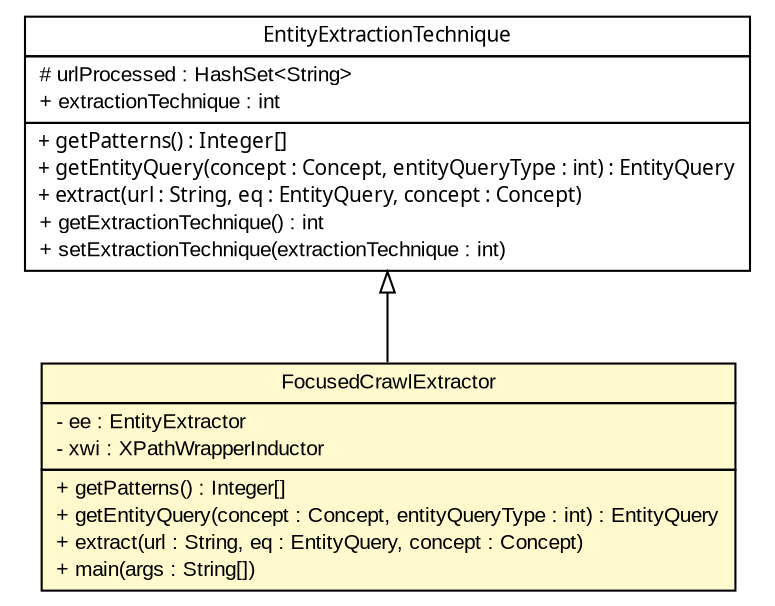 #!/usr/local/bin/dot
#
# Class diagram 
# Generated by UMLGraph version 5.2 (http://www.umlgraph.org/)
#

digraph G {
	edge [fontname="arial",fontsize=10,labelfontname="arial",labelfontsize=10];
	node [fontname="arial",fontsize=10,shape=plaintext];
	nodesep=0.25;
	ranksep=0.5;
	// tud.iir.extraction.entity.FocusedCrawlExtractor
	c24191 [label=<<table title="tud.iir.extraction.entity.FocusedCrawlExtractor" border="0" cellborder="1" cellspacing="0" cellpadding="2" port="p" bgcolor="lemonChiffon" href="./FocusedCrawlExtractor.html">
		<tr><td><table border="0" cellspacing="0" cellpadding="1">
<tr><td align="center" balign="center"> FocusedCrawlExtractor </td></tr>
		</table></td></tr>
		<tr><td><table border="0" cellspacing="0" cellpadding="1">
<tr><td align="left" balign="left"> - ee : EntityExtractor </td></tr>
<tr><td align="left" balign="left"> - xwi : XPathWrapperInductor </td></tr>
		</table></td></tr>
		<tr><td><table border="0" cellspacing="0" cellpadding="1">
<tr><td align="left" balign="left"> + getPatterns() : Integer[] </td></tr>
<tr><td align="left" balign="left"> + getEntityQuery(concept : Concept, entityQueryType : int) : EntityQuery </td></tr>
<tr><td align="left" balign="left"> + extract(url : String, eq : EntityQuery, concept : Concept) </td></tr>
<tr><td align="left" balign="left"> + main(args : String[]) </td></tr>
		</table></td></tr>
		</table>>, fontname="arial", fontcolor="black", fontsize=10.0];
	// tud.iir.extraction.entity.EntityExtractionTechnique
	c24197 [label=<<table title="tud.iir.extraction.entity.EntityExtractionTechnique" border="0" cellborder="1" cellspacing="0" cellpadding="2" port="p" href="./EntityExtractionTechnique.html">
		<tr><td><table border="0" cellspacing="0" cellpadding="1">
<tr><td align="center" balign="center"><font face="ariali"> EntityExtractionTechnique </font></td></tr>
		</table></td></tr>
		<tr><td><table border="0" cellspacing="0" cellpadding="1">
<tr><td align="left" balign="left"> # urlProcessed : HashSet&lt;String&gt; </td></tr>
<tr><td align="left" balign="left"> + extractionTechnique : int </td></tr>
		</table></td></tr>
		<tr><td><table border="0" cellspacing="0" cellpadding="1">
<tr><td align="left" balign="left"><font face="ariali" point-size="10.0"> + getPatterns() : Integer[] </font></td></tr>
<tr><td align="left" balign="left"><font face="ariali" point-size="10.0"> + getEntityQuery(concept : Concept, entityQueryType : int) : EntityQuery </font></td></tr>
<tr><td align="left" balign="left"><font face="ariali" point-size="10.0"> + extract(url : String, eq : EntityQuery, concept : Concept) </font></td></tr>
<tr><td align="left" balign="left"> + getExtractionTechnique() : int </td></tr>
<tr><td align="left" balign="left"> + setExtractionTechnique(extractionTechnique : int) </td></tr>
		</table></td></tr>
		</table>>, fontname="arial", fontcolor="black", fontsize=10.0];
	//tud.iir.extraction.entity.FocusedCrawlExtractor extends tud.iir.extraction.entity.EntityExtractionTechnique
	c24197:p -> c24191:p [dir=back,arrowtail=empty];
}

